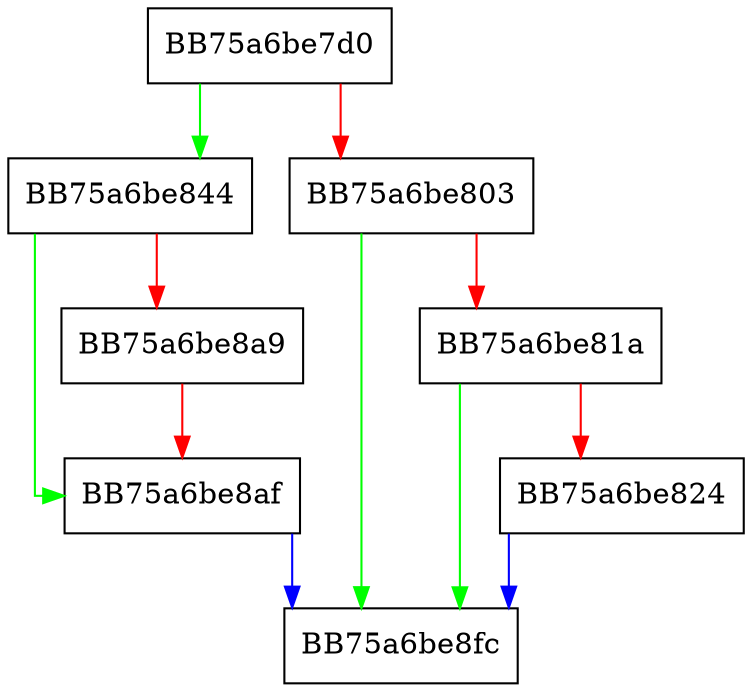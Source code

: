 digraph DumpDirtySection {
  node [shape="box"];
  graph [splines=ortho];
  BB75a6be7d0 -> BB75a6be844 [color="green"];
  BB75a6be7d0 -> BB75a6be803 [color="red"];
  BB75a6be803 -> BB75a6be8fc [color="green"];
  BB75a6be803 -> BB75a6be81a [color="red"];
  BB75a6be81a -> BB75a6be8fc [color="green"];
  BB75a6be81a -> BB75a6be824 [color="red"];
  BB75a6be824 -> BB75a6be8fc [color="blue"];
  BB75a6be844 -> BB75a6be8af [color="green"];
  BB75a6be844 -> BB75a6be8a9 [color="red"];
  BB75a6be8a9 -> BB75a6be8af [color="red"];
  BB75a6be8af -> BB75a6be8fc [color="blue"];
}